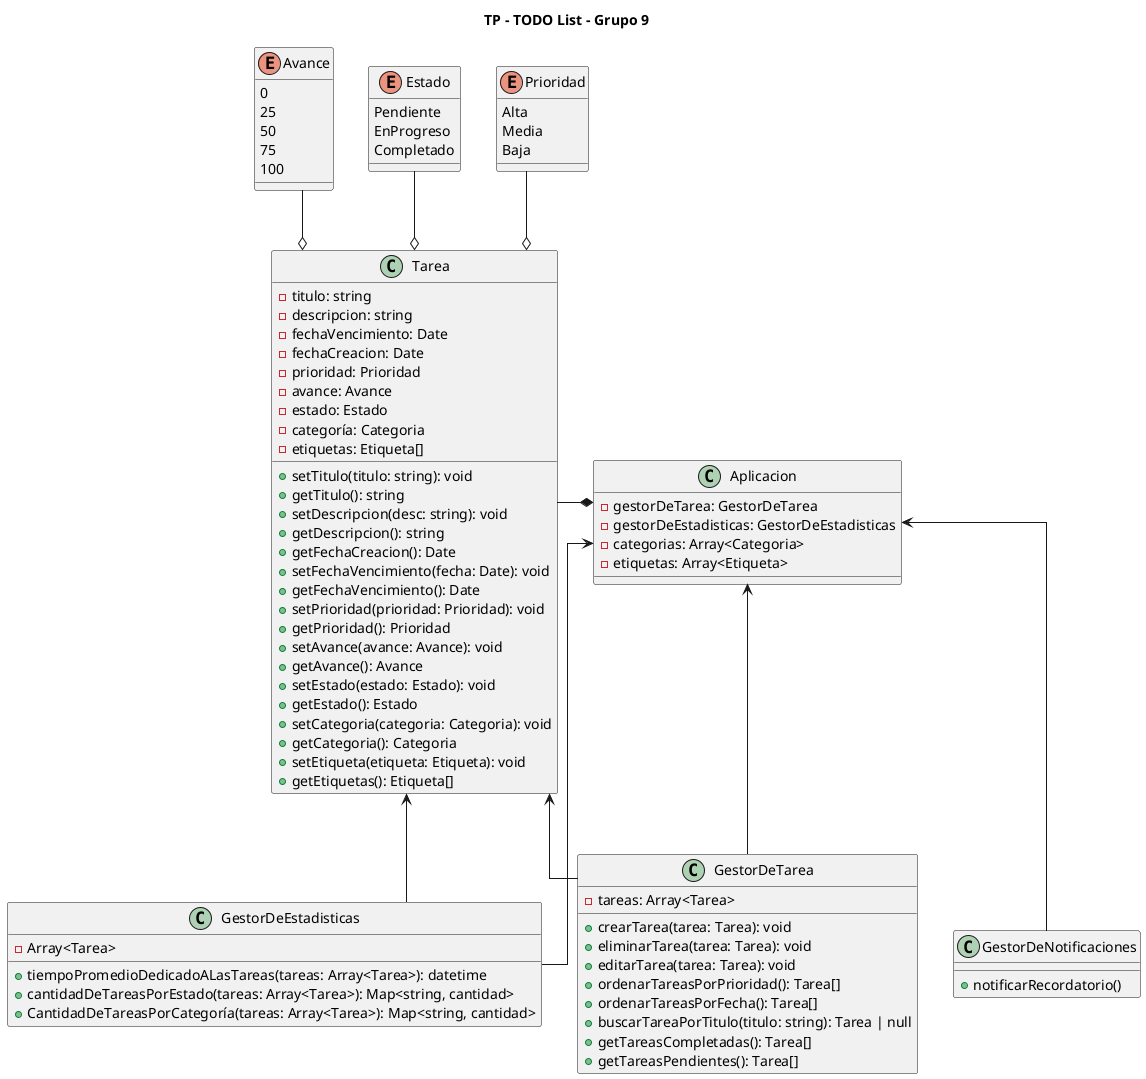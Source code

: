 @startuml ToDoList

title TP - TODO List - Grupo 9
skinparam lineType ortho

class Aplicacion{
    - gestorDeTarea: GestorDeTarea
    - gestorDeEstadisticas: GestorDeEstadisticas
    - categorias: Array<Categoria>
    - etiquetas: Array<Etiqueta>
}

class GestorDeEstadisticas{
    - Array<Tarea>
    + tiempoPromedioDedicadoALasTareas(tareas: Array<Tarea>): datetime
    + cantidadDeTareasPorEstado(tareas: Array<Tarea>): Map<string, cantidad>
    + CantidadDeTareasPorCategoría(tareas: Array<Tarea>): Map<string, cantidad>
}

class GestorDeNotificaciones{
    + notificarRecordatorio()
}

class Tarea{
    - titulo: string
    - descripcion: string
    - fechaVencimiento: Date
    - fechaCreacion: Date
    - prioridad: Prioridad
    - avance: Avance
    - estado: Estado
    - categoría: Categoria
    - etiquetas: Etiqueta[]
    
    + setTitulo(titulo: string): void
    + getTitulo(): string
    + setDescripcion(desc: string): void
    + getDescripcion(): string
    + getFechaCreacion(): Date
    + setFechaVencimiento(fecha: Date): void
    + getFechaVencimiento(): Date
    + setPrioridad(prioridad: Prioridad): void
    + getPrioridad(): Prioridad
    + setAvance(avance: Avance): void
    + getAvance(): Avance
    + setEstado(estado: Estado): void
    + getEstado(): Estado
    + setCategoria(categoria: Categoria): void
    + getCategoria(): Categoria
    + setEtiqueta(etiqueta: Etiqueta): void
    + getEtiquetas(): Etiqueta[]
}

ENUM Estado{
    Pendiente
    EnProgreso
    Completado
}

ENUM Avance{
    0
    25
    50
    75
    100
}

ENUM Prioridad{
    Alta
    Media
    Baja
}

class GestorDeTarea{
    - tareas: Array<Tarea>
    + crearTarea(tarea: Tarea): void
    + eliminarTarea(tarea: Tarea): void
    + editarTarea(tarea: Tarea): void
    + ordenarTareasPorPrioridad(): Tarea[]
    + ordenarTareasPorFecha(): Tarea[]
    + buscarTareaPorTitulo(titulo: string): Tarea | null
    + getTareasCompletadas(): Tarea[]
    + getTareasPendientes(): Tarea[]
}

Aplicacion <-- GestorDeTarea
Aplicacion <-- GestorDeEstadisticas
Aplicacion <-- GestorDeNotificaciones
GestorDeEstadisticas --> Tarea
GestorDeTarea --> Tarea
Tarea -right-* Aplicacion
Tarea o-up- Prioridad
Tarea o-up- Estado
Tarea o-up- Avance
@enduml